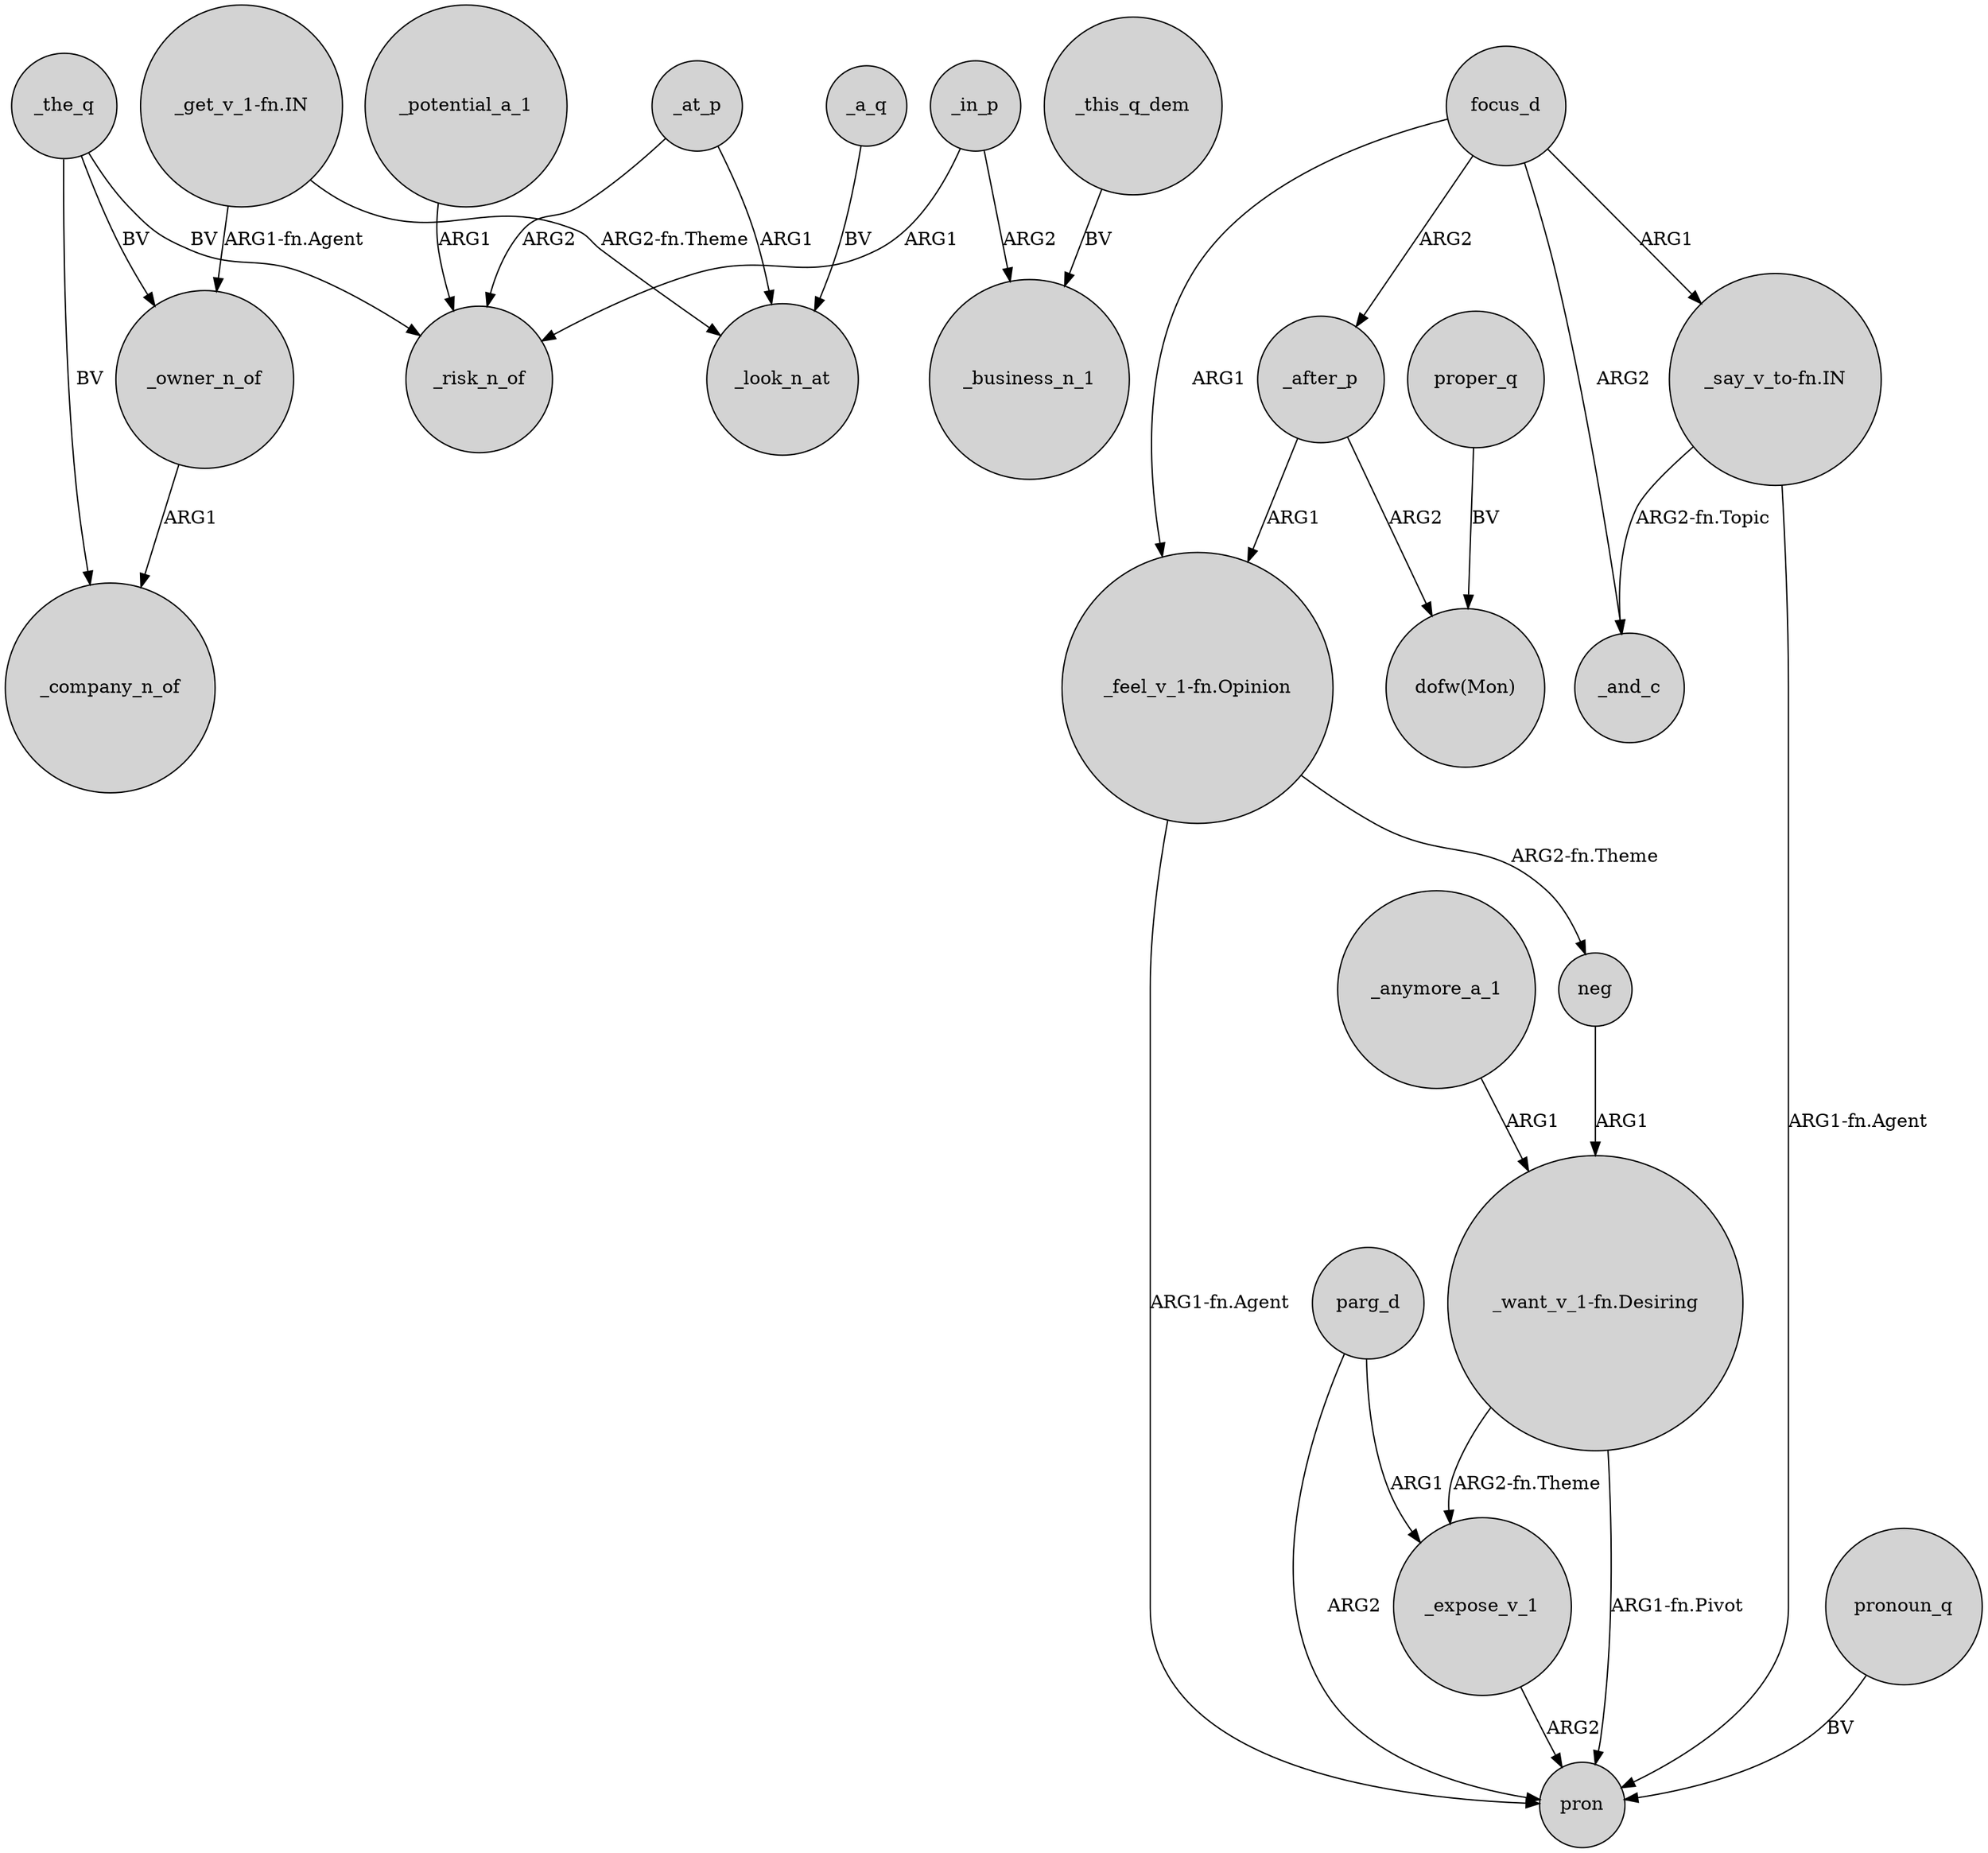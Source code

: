 digraph {
	node [shape=circle style=filled]
	_owner_n_of -> _company_n_of [label=ARG1]
	focus_d -> _after_p [label=ARG2]
	_anymore_a_1 -> "_want_v_1-fn.Desiring" [label=ARG1]
	"_want_v_1-fn.Desiring" -> pron [label="ARG1-fn.Pivot"]
	_in_p -> _business_n_1 [label=ARG2]
	_after_p -> "_feel_v_1-fn.Opinion" [label=ARG1]
	"_want_v_1-fn.Desiring" -> _expose_v_1 [label="ARG2-fn.Theme"]
	focus_d -> _and_c [label=ARG2]
	_the_q -> _company_n_of [label=BV]
	parg_d -> pron [label=ARG2]
	pronoun_q -> pron [label=BV]
	_at_p -> _look_n_at [label=ARG1]
	_potential_a_1 -> _risk_n_of [label=ARG1]
	_the_q -> _owner_n_of [label=BV]
	proper_q -> "dofw(Mon)" [label=BV]
	"_say_v_to-fn.IN" -> _and_c [label="ARG2-fn.Topic"]
	_after_p -> "dofw(Mon)" [label=ARG2]
	_at_p -> _risk_n_of [label=ARG2]
	focus_d -> "_feel_v_1-fn.Opinion" [label=ARG1]
	"_feel_v_1-fn.Opinion" -> neg [label="ARG2-fn.Theme"]
	_in_p -> _risk_n_of [label=ARG1]
	_expose_v_1 -> pron [label=ARG2]
	"_say_v_to-fn.IN" -> pron [label="ARG1-fn.Agent"]
	_this_q_dem -> _business_n_1 [label=BV]
	"_get_v_1-fn.IN" -> _owner_n_of [label="ARG1-fn.Agent"]
	"_feel_v_1-fn.Opinion" -> pron [label="ARG1-fn.Agent"]
	parg_d -> _expose_v_1 [label=ARG1]
	_a_q -> _look_n_at [label=BV]
	"_get_v_1-fn.IN" -> _look_n_at [label="ARG2-fn.Theme"]
	neg -> "_want_v_1-fn.Desiring" [label=ARG1]
	_the_q -> _risk_n_of [label=BV]
	focus_d -> "_say_v_to-fn.IN" [label=ARG1]
}
